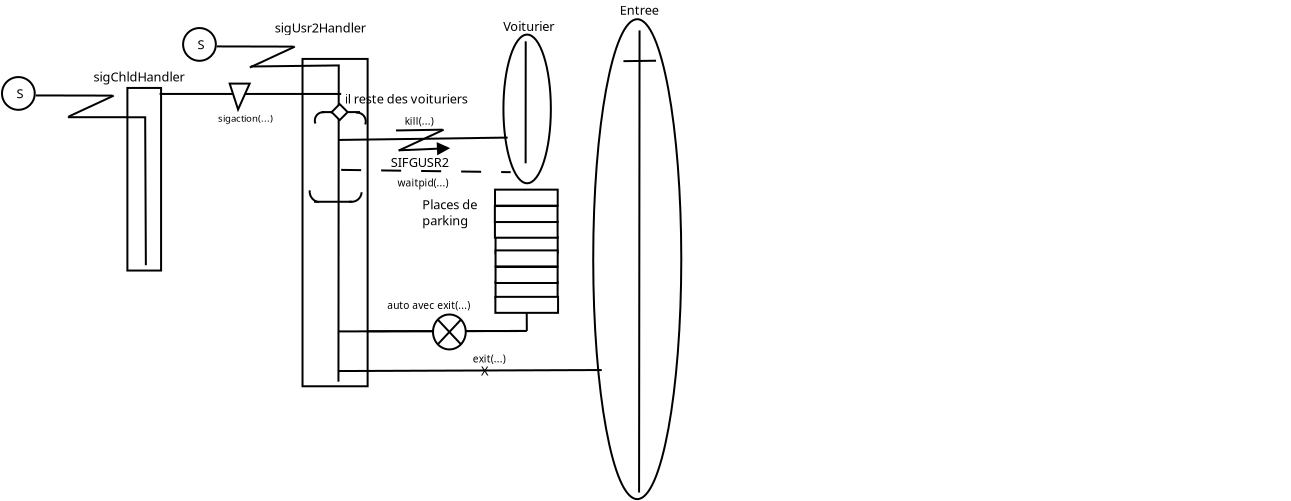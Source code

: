 <?xml version="1.0" encoding="UTF-8"?>
<dia:diagram xmlns:dia="http://www.lysator.liu.se/~alla/dia/">
  <dia:layer name="Arrière-plan" visible="true" active="true">
    <dia:object type="Standard - Text" version="1" id="O0">
      <dia:attribute name="obj_pos">
        <dia:point val="15.168,8.527"/>
      </dia:attribute>
      <dia:attribute name="obj_bb">
        <dia:rectangle val="15.168,7.932;15.168,8.68"/>
      </dia:attribute>
      <dia:attribute name="text">
        <dia:composite type="text">
          <dia:attribute name="string">
            <dia:string>##</dia:string>
          </dia:attribute>
          <dia:attribute name="font">
            <dia:font family="sans" style="0" name="Helvetica"/>
          </dia:attribute>
          <dia:attribute name="height">
            <dia:real val="0.8"/>
          </dia:attribute>
          <dia:attribute name="pos">
            <dia:point val="15.168,8.527"/>
          </dia:attribute>
          <dia:attribute name="color">
            <dia:color val="#000000"/>
          </dia:attribute>
          <dia:attribute name="alignment">
            <dia:enum val="0"/>
          </dia:attribute>
        </dia:composite>
      </dia:attribute>
      <dia:attribute name="valign">
        <dia:enum val="3"/>
      </dia:attribute>
    </dia:object>
    <dia:object type="Standard - Text" version="1" id="O1">
      <dia:attribute name="obj_pos">
        <dia:point val="8.653,6.644"/>
      </dia:attribute>
      <dia:attribute name="obj_bb">
        <dia:rectangle val="8.653,6.049;8.653,6.797"/>
      </dia:attribute>
      <dia:attribute name="text">
        <dia:composite type="text">
          <dia:attribute name="string">
            <dia:string>##</dia:string>
          </dia:attribute>
          <dia:attribute name="font">
            <dia:font family="sans" style="0" name="Helvetica"/>
          </dia:attribute>
          <dia:attribute name="height">
            <dia:real val="0.8"/>
          </dia:attribute>
          <dia:attribute name="pos">
            <dia:point val="8.653,6.644"/>
          </dia:attribute>
          <dia:attribute name="color">
            <dia:color val="#000000"/>
          </dia:attribute>
          <dia:attribute name="alignment">
            <dia:enum val="0"/>
          </dia:attribute>
        </dia:composite>
      </dia:attribute>
      <dia:attribute name="valign">
        <dia:enum val="3"/>
      </dia:attribute>
    </dia:object>
    <dia:group>
      <dia:object type="Standard - Ellipse" version="0" id="O2">
        <dia:attribute name="obj_pos">
          <dia:point val="-24.18,0.549"/>
        </dia:attribute>
        <dia:attribute name="obj_bb">
          <dia:rectangle val="-24.23,0.499;-21.758,8.031"/>
        </dia:attribute>
        <dia:attribute name="elem_corner">
          <dia:point val="-24.18,0.549"/>
        </dia:attribute>
        <dia:attribute name="elem_width">
          <dia:real val="2.372"/>
        </dia:attribute>
        <dia:attribute name="elem_height">
          <dia:real val="7.433"/>
        </dia:attribute>
      </dia:object>
      <dia:object type="Standard - Line" version="0" id="O3">
        <dia:attribute name="obj_pos">
          <dia:point val="-23.065,0.887"/>
        </dia:attribute>
        <dia:attribute name="obj_bb">
          <dia:rectangle val="-23.119,0.837;-23.015,7.036"/>
        </dia:attribute>
        <dia:attribute name="conn_endpoints">
          <dia:point val="-23.065,0.887"/>
          <dia:point val="-23.07,6.986"/>
        </dia:attribute>
        <dia:attribute name="numcp">
          <dia:int val="1"/>
        </dia:attribute>
      </dia:object>
      <dia:object type="Standard - Text" version="1" id="O4">
        <dia:attribute name="obj_pos">
          <dia:point val="-24.192,0.365"/>
        </dia:attribute>
        <dia:attribute name="obj_bb">
          <dia:rectangle val="-24.192,-0.23;-21.482,0.517"/>
        </dia:attribute>
        <dia:attribute name="text">
          <dia:composite type="text">
            <dia:attribute name="string">
              <dia:string>#Voiturier#</dia:string>
            </dia:attribute>
            <dia:attribute name="font">
              <dia:font family="sans" style="0" name="Helvetica"/>
            </dia:attribute>
            <dia:attribute name="height">
              <dia:real val="0.8"/>
            </dia:attribute>
            <dia:attribute name="pos">
              <dia:point val="-24.192,0.365"/>
            </dia:attribute>
            <dia:attribute name="color">
              <dia:color val="#000000"/>
            </dia:attribute>
            <dia:attribute name="alignment">
              <dia:enum val="0"/>
            </dia:attribute>
          </dia:composite>
        </dia:attribute>
        <dia:attribute name="valign">
          <dia:enum val="3"/>
        </dia:attribute>
      </dia:object>
    </dia:group>
    <dia:object type="Standard - Text" version="1" id="O5">
      <dia:attribute name="obj_pos">
        <dia:point val="-44.673,2.891"/>
      </dia:attribute>
      <dia:attribute name="obj_bb">
        <dia:rectangle val="-44.673,2.296;-39.795,3.044"/>
      </dia:attribute>
      <dia:attribute name="text">
        <dia:composite type="text">
          <dia:attribute name="string">
            <dia:string>#sigChldHandler#</dia:string>
          </dia:attribute>
          <dia:attribute name="font">
            <dia:font family="sans" style="0" name="Helvetica"/>
          </dia:attribute>
          <dia:attribute name="height">
            <dia:real val="0.8"/>
          </dia:attribute>
          <dia:attribute name="pos">
            <dia:point val="-44.673,2.891"/>
          </dia:attribute>
          <dia:attribute name="color">
            <dia:color val="#000000"/>
          </dia:attribute>
          <dia:attribute name="alignment">
            <dia:enum val="0"/>
          </dia:attribute>
        </dia:composite>
      </dia:attribute>
      <dia:attribute name="valign">
        <dia:enum val="3"/>
      </dia:attribute>
    </dia:object>
    <dia:object type="Standard - Ellipse" version="0" id="O6">
      <dia:attribute name="obj_pos">
        <dia:point val="-49.251,2.673"/>
      </dia:attribute>
      <dia:attribute name="obj_bb">
        <dia:rectangle val="-49.3,2.623;-47.563,4.36"/>
      </dia:attribute>
      <dia:attribute name="elem_corner">
        <dia:point val="-49.251,2.673"/>
      </dia:attribute>
      <dia:attribute name="elem_width">
        <dia:real val="1.637"/>
      </dia:attribute>
      <dia:attribute name="elem_height">
        <dia:real val="1.637"/>
      </dia:attribute>
    </dia:object>
    <dia:object type="Standard - Box" version="0" id="O7">
      <dia:attribute name="obj_pos">
        <dia:point val="-42.981,3.216"/>
      </dia:attribute>
      <dia:attribute name="obj_bb">
        <dia:rectangle val="-43.031,3.166;-41.247,12.396"/>
      </dia:attribute>
      <dia:attribute name="elem_corner">
        <dia:point val="-42.981,3.216"/>
      </dia:attribute>
      <dia:attribute name="elem_width">
        <dia:real val="1.684"/>
      </dia:attribute>
      <dia:attribute name="elem_height">
        <dia:real val="9.13"/>
      </dia:attribute>
      <dia:attribute name="show_background">
        <dia:boolean val="true"/>
      </dia:attribute>
    </dia:object>
    <dia:object type="Standard - PolyLine" version="0" id="O8">
      <dia:attribute name="obj_pos">
        <dia:point val="-45.958,4.68"/>
      </dia:attribute>
      <dia:attribute name="obj_bb">
        <dia:rectangle val="-46.008,4.63;-42.008,12.128"/>
      </dia:attribute>
      <dia:attribute name="poly_points">
        <dia:point val="-45.958,4.68"/>
        <dia:point val="-42.092,4.681"/>
        <dia:point val="-42.058,12.078"/>
      </dia:attribute>
    </dia:object>
    <dia:object type="Standard - Line" version="0" id="O9">
      <dia:attribute name="obj_pos">
        <dia:point val="-45.916,4.645"/>
      </dia:attribute>
      <dia:attribute name="obj_bb">
        <dia:rectangle val="-45.983,3.533;-43.597,4.711"/>
      </dia:attribute>
      <dia:attribute name="conn_endpoints">
        <dia:point val="-45.916,4.645"/>
        <dia:point val="-43.663,3.599"/>
      </dia:attribute>
      <dia:attribute name="numcp">
        <dia:int val="1"/>
      </dia:attribute>
    </dia:object>
    <dia:object type="Standard - Line" version="0" id="O10">
      <dia:attribute name="obj_pos">
        <dia:point val="-43.728,3.599"/>
      </dia:attribute>
      <dia:attribute name="obj_bb">
        <dia:rectangle val="-47.613,3.541;-43.678,3.65"/>
      </dia:attribute>
      <dia:attribute name="conn_endpoints">
        <dia:point val="-43.728,3.599"/>
        <dia:point val="-47.563,3.591"/>
      </dia:attribute>
      <dia:attribute name="numcp">
        <dia:int val="1"/>
      </dia:attribute>
    </dia:object>
    <dia:object type="Standard - Text" version="1" id="O11">
      <dia:attribute name="obj_pos">
        <dia:point val="-48.528,3.737"/>
      </dia:attribute>
      <dia:attribute name="obj_bb">
        <dia:rectangle val="-48.528,3.142;-48.12,3.89"/>
      </dia:attribute>
      <dia:attribute name="text">
        <dia:composite type="text">
          <dia:attribute name="string">
            <dia:string>#S#</dia:string>
          </dia:attribute>
          <dia:attribute name="font">
            <dia:font family="sans" style="0" name="Helvetica"/>
          </dia:attribute>
          <dia:attribute name="height">
            <dia:real val="0.8"/>
          </dia:attribute>
          <dia:attribute name="pos">
            <dia:point val="-48.528,3.737"/>
          </dia:attribute>
          <dia:attribute name="color">
            <dia:color val="#000000"/>
          </dia:attribute>
          <dia:attribute name="alignment">
            <dia:enum val="0"/>
          </dia:attribute>
        </dia:composite>
      </dia:attribute>
      <dia:attribute name="valign">
        <dia:enum val="3"/>
      </dia:attribute>
    </dia:object>
    <dia:group>
      <dia:group>
        <dia:object type="Standard - Box" version="0" id="O12">
          <dia:attribute name="obj_pos">
            <dia:point val="-24.573,12.909"/>
          </dia:attribute>
          <dia:attribute name="obj_bb">
            <dia:rectangle val="-24.623,12.859;-21.421,13.759"/>
          </dia:attribute>
          <dia:attribute name="elem_corner">
            <dia:point val="-24.573,12.909"/>
          </dia:attribute>
          <dia:attribute name="elem_width">
            <dia:real val="3.103"/>
          </dia:attribute>
          <dia:attribute name="elem_height">
            <dia:real val="0.8"/>
          </dia:attribute>
          <dia:attribute name="show_background">
            <dia:boolean val="true"/>
          </dia:attribute>
        </dia:object>
        <dia:object type="Standard - Box" version="0" id="O13">
          <dia:attribute name="obj_pos">
            <dia:point val="-24.573,12.169"/>
          </dia:attribute>
          <dia:attribute name="obj_bb">
            <dia:rectangle val="-24.623,12.119;-21.421,13.019"/>
          </dia:attribute>
          <dia:attribute name="elem_corner">
            <dia:point val="-24.573,12.169"/>
          </dia:attribute>
          <dia:attribute name="elem_width">
            <dia:real val="3.103"/>
          </dia:attribute>
          <dia:attribute name="elem_height">
            <dia:real val="0.8"/>
          </dia:attribute>
          <dia:attribute name="show_background">
            <dia:boolean val="true"/>
          </dia:attribute>
        </dia:object>
        <dia:object type="Standard - Box" version="0" id="O14">
          <dia:attribute name="obj_pos">
            <dia:point val="-24.573,10.679"/>
          </dia:attribute>
          <dia:attribute name="obj_bb">
            <dia:rectangle val="-24.623,10.629;-21.418,11.529"/>
          </dia:attribute>
          <dia:attribute name="elem_corner">
            <dia:point val="-24.573,10.679"/>
          </dia:attribute>
          <dia:attribute name="elem_width">
            <dia:real val="3.106"/>
          </dia:attribute>
          <dia:attribute name="elem_height">
            <dia:real val="0.8"/>
          </dia:attribute>
          <dia:attribute name="show_background">
            <dia:boolean val="true"/>
          </dia:attribute>
        </dia:object>
        <dia:object type="Standard - Box" version="0" id="O15">
          <dia:attribute name="obj_pos">
            <dia:point val="-24.573,11.339"/>
          </dia:attribute>
          <dia:attribute name="obj_bb">
            <dia:rectangle val="-24.623,11.289;-21.418,12.189"/>
          </dia:attribute>
          <dia:attribute name="elem_corner">
            <dia:point val="-24.573,11.339"/>
          </dia:attribute>
          <dia:attribute name="elem_width">
            <dia:real val="3.106"/>
          </dia:attribute>
          <dia:attribute name="elem_height">
            <dia:real val="0.8"/>
          </dia:attribute>
          <dia:attribute name="show_background">
            <dia:boolean val="true"/>
          </dia:attribute>
        </dia:object>
        <dia:object type="Standard - Box" version="0" id="O16">
          <dia:attribute name="obj_pos">
            <dia:point val="-24.605,9.904"/>
          </dia:attribute>
          <dia:attribute name="obj_bb">
            <dia:rectangle val="-24.655,9.854;-21.422,10.754"/>
          </dia:attribute>
          <dia:attribute name="elem_corner">
            <dia:point val="-24.605,9.904"/>
          </dia:attribute>
          <dia:attribute name="elem_width">
            <dia:real val="3.134"/>
          </dia:attribute>
          <dia:attribute name="elem_height">
            <dia:real val="0.8"/>
          </dia:attribute>
          <dia:attribute name="show_background">
            <dia:boolean val="true"/>
          </dia:attribute>
        </dia:object>
        <dia:object type="Standard - Box" version="0" id="O17">
          <dia:attribute name="obj_pos">
            <dia:point val="-24.608,9.121"/>
          </dia:attribute>
          <dia:attribute name="obj_bb">
            <dia:rectangle val="-24.658,9.071;-21.424,9.971"/>
          </dia:attribute>
          <dia:attribute name="elem_corner">
            <dia:point val="-24.608,9.121"/>
          </dia:attribute>
          <dia:attribute name="elem_width">
            <dia:real val="3.134"/>
          </dia:attribute>
          <dia:attribute name="elem_height">
            <dia:real val="0.8"/>
          </dia:attribute>
          <dia:attribute name="show_background">
            <dia:boolean val="true"/>
          </dia:attribute>
        </dia:object>
        <dia:object type="Standard - Box" version="0" id="O18">
          <dia:attribute name="obj_pos">
            <dia:point val="-24.6,8.301"/>
          </dia:attribute>
          <dia:attribute name="obj_bb">
            <dia:rectangle val="-24.65,8.251;-21.416,9.151"/>
          </dia:attribute>
          <dia:attribute name="elem_corner">
            <dia:point val="-24.6,8.301"/>
          </dia:attribute>
          <dia:attribute name="elem_width">
            <dia:real val="3.134"/>
          </dia:attribute>
          <dia:attribute name="elem_height">
            <dia:real val="0.8"/>
          </dia:attribute>
          <dia:attribute name="show_background">
            <dia:boolean val="true"/>
          </dia:attribute>
        </dia:object>
        <dia:object type="Standard - Box" version="0" id="O19">
          <dia:attribute name="obj_pos">
            <dia:point val="-24.582,13.661"/>
          </dia:attribute>
          <dia:attribute name="obj_bb">
            <dia:rectangle val="-24.632,13.611;-21.398,14.511"/>
          </dia:attribute>
          <dia:attribute name="elem_corner">
            <dia:point val="-24.582,13.661"/>
          </dia:attribute>
          <dia:attribute name="elem_width">
            <dia:real val="3.134"/>
          </dia:attribute>
          <dia:attribute name="elem_height">
            <dia:real val="0.8"/>
          </dia:attribute>
          <dia:attribute name="show_background">
            <dia:boolean val="true"/>
          </dia:attribute>
        </dia:object>
      </dia:group>
      <dia:object type="Standard - Text" version="1" id="O20">
        <dia:attribute name="obj_pos">
          <dia:point val="-28.234,9.279"/>
        </dia:attribute>
        <dia:attribute name="obj_bb">
          <dia:rectangle val="-28.234,8.684;-24.991,10.232"/>
        </dia:attribute>
        <dia:attribute name="text">
          <dia:composite type="text">
            <dia:attribute name="string">
              <dia:string>#Places de 
parking#</dia:string>
            </dia:attribute>
            <dia:attribute name="font">
              <dia:font family="sans" style="0" name="Helvetica"/>
            </dia:attribute>
            <dia:attribute name="height">
              <dia:real val="0.8"/>
            </dia:attribute>
            <dia:attribute name="pos">
              <dia:point val="-28.234,9.279"/>
            </dia:attribute>
            <dia:attribute name="color">
              <dia:color val="#000000"/>
            </dia:attribute>
            <dia:attribute name="alignment">
              <dia:enum val="0"/>
            </dia:attribute>
          </dia:composite>
        </dia:attribute>
        <dia:attribute name="valign">
          <dia:enum val="3"/>
        </dia:attribute>
      </dia:object>
    </dia:group>
    <dia:object type="Standard - Line" version="0" id="O21">
      <dia:attribute name="obj_pos">
        <dia:point val="-31.966,15.384"/>
      </dia:attribute>
      <dia:attribute name="obj_bb">
        <dia:rectangle val="-32.016,15.32;-22.988,15.435"/>
      </dia:attribute>
      <dia:attribute name="conn_endpoints">
        <dia:point val="-31.966,15.384"/>
        <dia:point val="-23.038,15.37"/>
      </dia:attribute>
      <dia:attribute name="numcp">
        <dia:int val="1"/>
      </dia:attribute>
    </dia:object>
    <dia:group>
      <dia:group>
        <dia:object type="Standard - Ellipse" version="0" id="O22">
          <dia:attribute name="obj_pos">
            <dia:point val="-19.69,-0.22"/>
          </dia:attribute>
          <dia:attribute name="obj_bb">
            <dia:rectangle val="-19.74,-0.27;-15.237,23.825"/>
          </dia:attribute>
          <dia:attribute name="elem_corner">
            <dia:point val="-19.69,-0.22"/>
          </dia:attribute>
          <dia:attribute name="elem_width">
            <dia:real val="4.403"/>
          </dia:attribute>
          <dia:attribute name="elem_height">
            <dia:real val="23.995"/>
          </dia:attribute>
        </dia:object>
        <dia:object type="Standard - Text" version="1" id="O23">
          <dia:attribute name="obj_pos">
            <dia:point val="-18.358,-0.446"/>
          </dia:attribute>
          <dia:attribute name="obj_bb">
            <dia:rectangle val="-18.358,-1.041;-16.26,-0.294"/>
          </dia:attribute>
          <dia:attribute name="text">
            <dia:composite type="text">
              <dia:attribute name="string">
                <dia:string>#Entree#</dia:string>
              </dia:attribute>
              <dia:attribute name="font">
                <dia:font family="sans" style="0" name="Helvetica"/>
              </dia:attribute>
              <dia:attribute name="height">
                <dia:real val="0.8"/>
              </dia:attribute>
              <dia:attribute name="pos">
                <dia:point val="-18.358,-0.446"/>
              </dia:attribute>
              <dia:attribute name="color">
                <dia:color val="#000000"/>
              </dia:attribute>
              <dia:attribute name="alignment">
                <dia:enum val="0"/>
              </dia:attribute>
            </dia:composite>
          </dia:attribute>
          <dia:attribute name="valign">
            <dia:enum val="3"/>
          </dia:attribute>
        </dia:object>
        <dia:object type="Standard - Line" version="0" id="O24">
          <dia:attribute name="obj_pos">
            <dia:point val="-17.373,0.338"/>
          </dia:attribute>
          <dia:attribute name="obj_bb">
            <dia:rectangle val="-17.447,0.288;-17.323,23.497"/>
          </dia:attribute>
          <dia:attribute name="conn_endpoints">
            <dia:point val="-17.373,0.338"/>
            <dia:point val="-17.397,23.446"/>
          </dia:attribute>
          <dia:attribute name="numcp">
            <dia:int val="1"/>
          </dia:attribute>
        </dia:object>
      </dia:group>
      <dia:object type="Standard - Line" version="0" id="O25">
        <dia:attribute name="obj_pos">
          <dia:point val="-18.179,1.877"/>
        </dia:attribute>
        <dia:attribute name="obj_bb">
          <dia:rectangle val="-18.23,1.805;-16.498,1.927"/>
        </dia:attribute>
        <dia:attribute name="conn_endpoints">
          <dia:point val="-18.179,1.877"/>
          <dia:point val="-16.549,1.855"/>
        </dia:attribute>
        <dia:attribute name="numcp">
          <dia:int val="1"/>
        </dia:attribute>
      </dia:object>
    </dia:group>
    <dia:object type="Standard - Text" version="1" id="O26">
      <dia:attribute name="obj_pos">
        <dia:point val="-35.618,0.44"/>
      </dia:attribute>
      <dia:attribute name="obj_bb">
        <dia:rectangle val="-35.618,-0.155;-30.708,0.593"/>
      </dia:attribute>
      <dia:attribute name="text">
        <dia:composite type="text">
          <dia:attribute name="string">
            <dia:string>#sigUsr2Handler#</dia:string>
          </dia:attribute>
          <dia:attribute name="font">
            <dia:font family="sans" style="0" name="Helvetica"/>
          </dia:attribute>
          <dia:attribute name="height">
            <dia:real val="0.8"/>
          </dia:attribute>
          <dia:attribute name="pos">
            <dia:point val="-35.618,0.44"/>
          </dia:attribute>
          <dia:attribute name="color">
            <dia:color val="#000000"/>
          </dia:attribute>
          <dia:attribute name="alignment">
            <dia:enum val="0"/>
          </dia:attribute>
        </dia:composite>
      </dia:attribute>
      <dia:attribute name="valign">
        <dia:enum val="3"/>
      </dia:attribute>
    </dia:object>
    <dia:object type="Standard - Ellipse" version="0" id="O27">
      <dia:attribute name="obj_pos">
        <dia:point val="-40.196,0.222"/>
      </dia:attribute>
      <dia:attribute name="obj_bb">
        <dia:rectangle val="-40.245,0.172;-38.508,1.909"/>
      </dia:attribute>
      <dia:attribute name="elem_corner">
        <dia:point val="-40.196,0.222"/>
      </dia:attribute>
      <dia:attribute name="elem_width">
        <dia:real val="1.637"/>
      </dia:attribute>
      <dia:attribute name="elem_height">
        <dia:real val="1.637"/>
      </dia:attribute>
    </dia:object>
    <dia:object type="Standard - Box" version="0" id="O28">
      <dia:attribute name="obj_pos">
        <dia:point val="-34.225,1.765"/>
      </dia:attribute>
      <dia:attribute name="obj_bb">
        <dia:rectangle val="-34.275,1.715;-30.92,18.184"/>
      </dia:attribute>
      <dia:attribute name="elem_corner">
        <dia:point val="-34.225,1.765"/>
      </dia:attribute>
      <dia:attribute name="elem_width">
        <dia:real val="3.255"/>
      </dia:attribute>
      <dia:attribute name="elem_height">
        <dia:real val="16.368"/>
      </dia:attribute>
      <dia:attribute name="show_background">
        <dia:boolean val="true"/>
      </dia:attribute>
    </dia:object>
    <dia:object type="Standard - PolyLine" version="0" id="O29">
      <dia:attribute name="obj_pos">
        <dia:point val="-36.804,2.144"/>
      </dia:attribute>
      <dia:attribute name="obj_bb">
        <dia:rectangle val="-36.855,2.04;-32.364,17.953"/>
      </dia:attribute>
      <dia:attribute name="poly_points">
        <dia:point val="-36.804,2.144"/>
        <dia:point val="-32.414,2.09"/>
        <dia:point val="-32.429,17.903"/>
      </dia:attribute>
    </dia:object>
    <dia:object type="Standard - Line" version="0" id="O30">
      <dia:attribute name="obj_pos">
        <dia:point val="-36.861,2.194"/>
      </dia:attribute>
      <dia:attribute name="obj_bb">
        <dia:rectangle val="-36.928,1.082;-34.542,2.261"/>
      </dia:attribute>
      <dia:attribute name="conn_endpoints">
        <dia:point val="-36.861,2.194"/>
        <dia:point val="-34.608,1.149"/>
      </dia:attribute>
      <dia:attribute name="numcp">
        <dia:int val="1"/>
      </dia:attribute>
    </dia:object>
    <dia:object type="Standard - Line" version="0" id="O31">
      <dia:attribute name="obj_pos">
        <dia:point val="-34.673,1.149"/>
      </dia:attribute>
      <dia:attribute name="obj_bb">
        <dia:rectangle val="-38.558,1.09;-34.623,1.199"/>
      </dia:attribute>
      <dia:attribute name="conn_endpoints">
        <dia:point val="-34.673,1.149"/>
        <dia:point val="-38.508,1.14"/>
      </dia:attribute>
      <dia:attribute name="numcp">
        <dia:int val="1"/>
      </dia:attribute>
    </dia:object>
    <dia:object type="Standard - Text" version="1" id="O32">
      <dia:attribute name="obj_pos">
        <dia:point val="-39.473,1.286"/>
      </dia:attribute>
      <dia:attribute name="obj_bb">
        <dia:rectangle val="-39.473,0.691;-39.065,1.439"/>
      </dia:attribute>
      <dia:attribute name="text">
        <dia:composite type="text">
          <dia:attribute name="string">
            <dia:string>#S#</dia:string>
          </dia:attribute>
          <dia:attribute name="font">
            <dia:font family="sans" style="0" name="Helvetica"/>
          </dia:attribute>
          <dia:attribute name="height">
            <dia:real val="0.8"/>
          </dia:attribute>
          <dia:attribute name="pos">
            <dia:point val="-39.473,1.286"/>
          </dia:attribute>
          <dia:attribute name="color">
            <dia:color val="#000000"/>
          </dia:attribute>
          <dia:attribute name="alignment">
            <dia:enum val="0"/>
          </dia:attribute>
        </dia:composite>
      </dia:attribute>
      <dia:attribute name="valign">
        <dia:enum val="3"/>
      </dia:attribute>
    </dia:object>
    <dia:object type="Standard - Line" version="0" id="O33">
      <dia:attribute name="obj_pos">
        <dia:point val="-32.292,3.516"/>
      </dia:attribute>
      <dia:attribute name="obj_bb">
        <dia:rectangle val="-41.42,3.466;-32.242,3.566"/>
      </dia:attribute>
      <dia:attribute name="conn_endpoints">
        <dia:point val="-32.292,3.516"/>
        <dia:point val="-41.37,3.516"/>
      </dia:attribute>
      <dia:attribute name="numcp">
        <dia:int val="1"/>
      </dia:attribute>
    </dia:object>
    <dia:object type="Standard - Polygon" version="0" id="O34">
      <dia:attribute name="obj_pos">
        <dia:point val="-37.868,2.998"/>
      </dia:attribute>
      <dia:attribute name="obj_bb">
        <dia:rectangle val="-37.937,2.948;-36.791,4.434"/>
      </dia:attribute>
      <dia:attribute name="poly_points">
        <dia:point val="-37.868,2.998"/>
        <dia:point val="-36.868,2.998"/>
        <dia:point val="-37.447,4.294"/>
      </dia:attribute>
      <dia:attribute name="show_background">
        <dia:boolean val="true"/>
      </dia:attribute>
    </dia:object>
    <dia:object type="Standard - Line" version="0" id="O35">
      <dia:attribute name="obj_pos">
        <dia:point val="-33.264,4.424"/>
      </dia:attribute>
      <dia:attribute name="obj_bb">
        <dia:rectangle val="-33.315,4.374;-31.302,4.474"/>
      </dia:attribute>
      <dia:attribute name="conn_endpoints">
        <dia:point val="-33.264,4.424"/>
        <dia:point val="-31.352,4.424"/>
      </dia:attribute>
      <dia:attribute name="numcp">
        <dia:int val="1"/>
      </dia:attribute>
    </dia:object>
    <dia:object type="UML - Component Feature" version="1" id="O36">
      <dia:attribute name="obj_pos">
        <dia:point val="-32.778,4.489"/>
      </dia:attribute>
      <dia:attribute name="obj_bb">
        <dia:rectangle val="-33.686,1.694;-31.068,5.389"/>
      </dia:attribute>
      <dia:attribute name="meta">
        <dia:composite type="dict"/>
      </dia:attribute>
      <dia:attribute name="orth_points">
        <dia:point val="-32.778,4.489"/>
        <dia:point val="-32.778,4.424"/>
        <dia:point val="-31.968,4.424"/>
      </dia:attribute>
      <dia:attribute name="orth_orient">
        <dia:enum val="1"/>
        <dia:enum val="0"/>
      </dia:attribute>
      <dia:attribute name="orth_autoroute">
        <dia:boolean val="false"/>
      </dia:attribute>
      <dia:attribute name="line_colour">
        <dia:color val="#000000"/>
      </dia:attribute>
      <dia:attribute name="role">
        <dia:enum val="2"/>
      </dia:attribute>
      <dia:attribute name="text">
        <dia:composite type="text">
          <dia:attribute name="string">
            <dia:string>##</dia:string>
          </dia:attribute>
          <dia:attribute name="font">
            <dia:font family="monospace" style="0" name="Courier"/>
          </dia:attribute>
          <dia:attribute name="height">
            <dia:real val="0.8"/>
          </dia:attribute>
          <dia:attribute name="pos">
            <dia:point val="-33.686,2.289"/>
          </dia:attribute>
          <dia:attribute name="color">
            <dia:color val="#000000"/>
          </dia:attribute>
          <dia:attribute name="alignment">
            <dia:enum val="1"/>
          </dia:attribute>
        </dia:composite>
      </dia:attribute>
      <dia:attribute name="text_pos">
        <dia:point val="-33.686,2.289"/>
      </dia:attribute>
    </dia:object>
    <dia:object type="Standard - Arc" version="0" id="O37">
      <dia:attribute name="obj_pos">
        <dia:point val="-31.092,5.04"/>
      </dia:attribute>
      <dia:attribute name="obj_bb">
        <dia:rectangle val="-31.621,4.381;-31.014,5.11"/>
      </dia:attribute>
      <dia:attribute name="conn_endpoints">
        <dia:point val="-31.092,5.04"/>
        <dia:point val="-31.551,4.451"/>
      </dia:attribute>
      <dia:attribute name="curve_distance">
        <dia:real val="0.211"/>
      </dia:attribute>
    </dia:object>
    <dia:object type="Standard - Arc" version="0" id="O38">
      <dia:attribute name="obj_pos">
        <dia:point val="-33.12,4.431"/>
      </dia:attribute>
      <dia:attribute name="obj_bb">
        <dia:rectangle val="-33.661,4.36;-33.05,5.068"/>
      </dia:attribute>
      <dia:attribute name="conn_endpoints">
        <dia:point val="-33.12,4.431"/>
        <dia:point val="-33.584,4.997"/>
      </dia:attribute>
      <dia:attribute name="curve_distance">
        <dia:real val="0.211"/>
      </dia:attribute>
    </dia:object>
    <dia:group>
      <dia:object type="Standard - Line" version="0" id="O39">
        <dia:attribute name="obj_pos">
          <dia:point val="-33.651,8.907"/>
        </dia:attribute>
        <dia:attribute name="obj_bb">
          <dia:rectangle val="-33.701,8.857;-31.688,8.957"/>
        </dia:attribute>
        <dia:attribute name="conn_endpoints">
          <dia:point val="-33.651,8.907"/>
          <dia:point val="-31.738,8.907"/>
        </dia:attribute>
        <dia:attribute name="numcp">
          <dia:int val="1"/>
        </dia:attribute>
      </dia:object>
      <dia:object type="Standard - Arc" version="0" id="O40">
        <dia:attribute name="obj_pos">
          <dia:point val="-33.406,8.925"/>
        </dia:attribute>
        <dia:attribute name="obj_bb">
          <dia:rectangle val="-33.936,8.267;-33.336,8.996"/>
        </dia:attribute>
        <dia:attribute name="conn_endpoints">
          <dia:point val="-33.406,8.925"/>
          <dia:point val="-33.865,8.337"/>
        </dia:attribute>
        <dia:attribute name="curve_distance">
          <dia:real val="-0.153"/>
        </dia:attribute>
      </dia:object>
      <dia:object type="Standard - Arc" version="0" id="O41">
        <dia:attribute name="obj_pos">
          <dia:point val="-31.27,8.432"/>
        </dia:attribute>
        <dia:attribute name="obj_bb">
          <dia:rectangle val="-31.958,8.362;-31.2,8.967"/>
        </dia:attribute>
        <dia:attribute name="conn_endpoints">
          <dia:point val="-31.27,8.432"/>
          <dia:point val="-31.888,8.897"/>
        </dia:attribute>
        <dia:attribute name="curve_distance">
          <dia:real val="-0.182"/>
        </dia:attribute>
      </dia:object>
    </dia:group>
    <dia:object type="Standard - Text" version="1" id="O42">
      <dia:attribute name="obj_pos">
        <dia:point val="-32.598,9.949"/>
      </dia:attribute>
      <dia:attribute name="obj_bb">
        <dia:rectangle val="-32.598,9.354;-32.598,10.102"/>
      </dia:attribute>
      <dia:attribute name="text">
        <dia:composite type="text">
          <dia:attribute name="string">
            <dia:string>##</dia:string>
          </dia:attribute>
          <dia:attribute name="font">
            <dia:font family="sans" style="0" name="Helvetica"/>
          </dia:attribute>
          <dia:attribute name="height">
            <dia:real val="0.8"/>
          </dia:attribute>
          <dia:attribute name="pos">
            <dia:point val="-32.598,9.949"/>
          </dia:attribute>
          <dia:attribute name="color">
            <dia:color val="#000000"/>
          </dia:attribute>
          <dia:attribute name="alignment">
            <dia:enum val="0"/>
          </dia:attribute>
        </dia:composite>
      </dia:attribute>
      <dia:attribute name="valign">
        <dia:enum val="3"/>
      </dia:attribute>
      <dia:connections>
        <dia:connection handle="0" to="O28" connection="8"/>
      </dia:connections>
    </dia:object>
    <dia:object type="Standard - Text" version="1" id="O43">
      <dia:attribute name="obj_pos">
        <dia:point val="-32.598,9.949"/>
      </dia:attribute>
      <dia:attribute name="obj_bb">
        <dia:rectangle val="-32.598,9.354;-32.598,10.102"/>
      </dia:attribute>
      <dia:attribute name="text">
        <dia:composite type="text">
          <dia:attribute name="string">
            <dia:string>##</dia:string>
          </dia:attribute>
          <dia:attribute name="font">
            <dia:font family="sans" style="0" name="Helvetica"/>
          </dia:attribute>
          <dia:attribute name="height">
            <dia:real val="0.8"/>
          </dia:attribute>
          <dia:attribute name="pos">
            <dia:point val="-32.598,9.949"/>
          </dia:attribute>
          <dia:attribute name="color">
            <dia:color val="#000000"/>
          </dia:attribute>
          <dia:attribute name="alignment">
            <dia:enum val="0"/>
          </dia:attribute>
        </dia:composite>
      </dia:attribute>
      <dia:attribute name="valign">
        <dia:enum val="3"/>
      </dia:attribute>
      <dia:connections>
        <dia:connection handle="0" to="O28" connection="8"/>
      </dia:connections>
    </dia:object>
    <dia:object type="Standard - Text" version="1" id="O44">
      <dia:attribute name="obj_pos">
        <dia:point val="-32.11,3.999"/>
      </dia:attribute>
      <dia:attribute name="obj_bb">
        <dia:rectangle val="-32.11,3.404;-25.358,4.152"/>
      </dia:attribute>
      <dia:attribute name="text">
        <dia:composite type="text">
          <dia:attribute name="string">
            <dia:string>#il reste des voituriers#</dia:string>
          </dia:attribute>
          <dia:attribute name="font">
            <dia:font family="sans" style="0" name="Helvetica"/>
          </dia:attribute>
          <dia:attribute name="height">
            <dia:real val="0.8"/>
          </dia:attribute>
          <dia:attribute name="pos">
            <dia:point val="-32.11,3.999"/>
          </dia:attribute>
          <dia:attribute name="color">
            <dia:color val="#000000"/>
          </dia:attribute>
          <dia:attribute name="alignment">
            <dia:enum val="0"/>
          </dia:attribute>
        </dia:composite>
      </dia:attribute>
      <dia:attribute name="valign">
        <dia:enum val="3"/>
      </dia:attribute>
    </dia:object>
    <dia:group>
      <dia:object type="Standard - Line" version="0" id="O45">
        <dia:attribute name="obj_pos">
          <dia:point val="-29.42,6.349"/>
        </dia:attribute>
        <dia:attribute name="obj_bb">
          <dia:rectangle val="-29.486,5.237;-27.1,6.415"/>
        </dia:attribute>
        <dia:attribute name="conn_endpoints">
          <dia:point val="-29.42,6.349"/>
          <dia:point val="-27.167,5.303"/>
        </dia:attribute>
        <dia:attribute name="numcp">
          <dia:int val="1"/>
        </dia:attribute>
      </dia:object>
      <dia:object type="Standard - Line" version="0" id="O46">
        <dia:attribute name="obj_pos">
          <dia:point val="-27.231,5.303"/>
        </dia:attribute>
        <dia:attribute name="obj_bb">
          <dia:rectangle val="-29.601,5.252;-27.181,5.393"/>
        </dia:attribute>
        <dia:attribute name="conn_endpoints">
          <dia:point val="-27.231,5.303"/>
          <dia:point val="-29.55,5.342"/>
        </dia:attribute>
        <dia:attribute name="numcp">
          <dia:int val="1"/>
        </dia:attribute>
      </dia:object>
      <dia:object type="Standard - Line" version="0" id="O47">
        <dia:attribute name="obj_pos">
          <dia:point val="-29.414,6.335"/>
        </dia:attribute>
        <dia:attribute name="obj_bb">
          <dia:rectangle val="-29.466,5.921;-26.793,6.583"/>
        </dia:attribute>
        <dia:attribute name="conn_endpoints">
          <dia:point val="-29.414,6.335"/>
          <dia:point val="-26.904,6.229"/>
        </dia:attribute>
        <dia:attribute name="numcp">
          <dia:int val="1"/>
        </dia:attribute>
        <dia:attribute name="end_arrow">
          <dia:enum val="3"/>
        </dia:attribute>
        <dia:attribute name="end_arrow_length">
          <dia:real val="0.5"/>
        </dia:attribute>
        <dia:attribute name="end_arrow_width">
          <dia:real val="0.5"/>
        </dia:attribute>
      </dia:object>
      <dia:object type="Standard - Text" version="1" id="O48">
        <dia:attribute name="obj_pos">
          <dia:point val="-29.809,7.166"/>
        </dia:attribute>
        <dia:attribute name="obj_bb">
          <dia:rectangle val="-29.809,6.571;-26.622,7.318"/>
        </dia:attribute>
        <dia:attribute name="text">
          <dia:composite type="text">
            <dia:attribute name="string">
              <dia:string>#SIFGUSR2#</dia:string>
            </dia:attribute>
            <dia:attribute name="font">
              <dia:font family="sans" style="0" name="Helvetica"/>
            </dia:attribute>
            <dia:attribute name="height">
              <dia:real val="0.8"/>
            </dia:attribute>
            <dia:attribute name="pos">
              <dia:point val="-29.809,7.166"/>
            </dia:attribute>
            <dia:attribute name="color">
              <dia:color val="#000000"/>
            </dia:attribute>
            <dia:attribute name="alignment">
              <dia:enum val="0"/>
            </dia:attribute>
          </dia:composite>
        </dia:attribute>
        <dia:attribute name="valign">
          <dia:enum val="3"/>
        </dia:attribute>
      </dia:object>
    </dia:group>
    <dia:object type="Standard - Line" version="0" id="O49">
      <dia:attribute name="obj_pos">
        <dia:point val="-32.443,5.817"/>
      </dia:attribute>
      <dia:attribute name="obj_bb">
        <dia:rectangle val="-32.494,5.648;-23.919,5.868"/>
      </dia:attribute>
      <dia:attribute name="conn_endpoints">
        <dia:point val="-32.443,5.817"/>
        <dia:point val="-23.97,5.698"/>
      </dia:attribute>
      <dia:attribute name="numcp">
        <dia:int val="1"/>
      </dia:attribute>
    </dia:object>
    <dia:object type="Standard - Line" version="0" id="O50">
      <dia:attribute name="obj_pos">
        <dia:point val="-32.294,7.313"/>
      </dia:attribute>
      <dia:attribute name="obj_bb">
        <dia:rectangle val="-32.344,7.263;-23.764,7.478"/>
      </dia:attribute>
      <dia:attribute name="conn_endpoints">
        <dia:point val="-32.294,7.313"/>
        <dia:point val="-23.815,7.428"/>
      </dia:attribute>
      <dia:attribute name="numcp">
        <dia:int val="1"/>
      </dia:attribute>
      <dia:attribute name="line_style">
        <dia:enum val="1"/>
      </dia:attribute>
    </dia:object>
    <dia:object type="Standard - Line" version="0" id="O51">
      <dia:attribute name="obj_pos">
        <dia:point val="-32.435,15.39"/>
      </dia:attribute>
      <dia:attribute name="obj_bb">
        <dia:rectangle val="-32.485,15.315;-22.96,15.44"/>
      </dia:attribute>
      <dia:attribute name="conn_endpoints">
        <dia:point val="-32.435,15.39"/>
        <dia:point val="-23.01,15.365"/>
      </dia:attribute>
      <dia:attribute name="numcp">
        <dia:int val="1"/>
      </dia:attribute>
    </dia:object>
    <dia:object type="Standard - Line" version="0" id="O52">
      <dia:attribute name="obj_pos">
        <dia:point val="-23.015,14.461"/>
      </dia:attribute>
      <dia:attribute name="obj_bb">
        <dia:rectangle val="-23.065,14.41;-22.96,15.415"/>
      </dia:attribute>
      <dia:attribute name="conn_endpoints">
        <dia:point val="-23.015,14.461"/>
        <dia:point val="-23.01,15.365"/>
      </dia:attribute>
      <dia:attribute name="numcp">
        <dia:int val="1"/>
      </dia:attribute>
      <dia:connections>
        <dia:connection handle="0" to="O19" connection="6"/>
      </dia:connections>
    </dia:object>
    <dia:object type="Standard - Ellipse" version="0" id="O53">
      <dia:attribute name="obj_pos">
        <dia:point val="-27.701,14.544"/>
      </dia:attribute>
      <dia:attribute name="obj_bb">
        <dia:rectangle val="-27.751,14.494;-26.014,16.34"/>
      </dia:attribute>
      <dia:attribute name="elem_corner">
        <dia:point val="-27.701,14.544"/>
      </dia:attribute>
      <dia:attribute name="elem_width">
        <dia:real val="1.637"/>
      </dia:attribute>
      <dia:attribute name="elem_height">
        <dia:real val="1.746"/>
      </dia:attribute>
    </dia:object>
    <dia:object type="Standard - Line" version="0" id="O54">
      <dia:attribute name="obj_pos">
        <dia:point val="-27.461,14.8"/>
      </dia:attribute>
      <dia:attribute name="obj_bb">
        <dia:rectangle val="-27.532,14.729;-26.811,15.488"/>
      </dia:attribute>
      <dia:attribute name="conn_endpoints">
        <dia:point val="-27.461,14.8"/>
        <dia:point val="-26.882,15.417"/>
      </dia:attribute>
      <dia:attribute name="numcp">
        <dia:int val="1"/>
      </dia:attribute>
      <dia:connections>
        <dia:connection handle="0" to="O53" connection="0"/>
        <dia:connection handle="1" to="O53" connection="8"/>
      </dia:connections>
    </dia:object>
    <dia:object type="Standard - Line" version="0" id="O55">
      <dia:attribute name="obj_pos">
        <dia:point val="-26.882,15.417"/>
      </dia:attribute>
      <dia:attribute name="obj_bb">
        <dia:rectangle val="-27.532,15.347;-26.811,16.105"/>
      </dia:attribute>
      <dia:attribute name="conn_endpoints">
        <dia:point val="-26.882,15.417"/>
        <dia:point val="-27.461,16.035"/>
      </dia:attribute>
      <dia:attribute name="numcp">
        <dia:int val="1"/>
      </dia:attribute>
      <dia:connections>
        <dia:connection handle="0" to="O53" connection="8"/>
        <dia:connection handle="1" to="O53" connection="5"/>
      </dia:connections>
    </dia:object>
    <dia:object type="Standard - Line" version="0" id="O56">
      <dia:attribute name="obj_pos">
        <dia:point val="-26.882,15.417"/>
      </dia:attribute>
      <dia:attribute name="obj_bb">
        <dia:rectangle val="-26.953,15.347;-26.233,16.105"/>
      </dia:attribute>
      <dia:attribute name="conn_endpoints">
        <dia:point val="-26.882,15.417"/>
        <dia:point val="-26.303,16.035"/>
      </dia:attribute>
      <dia:attribute name="numcp">
        <dia:int val="1"/>
      </dia:attribute>
      <dia:connections>
        <dia:connection handle="0" to="O53" connection="8"/>
        <dia:connection handle="1" to="O53" connection="7"/>
      </dia:connections>
    </dia:object>
    <dia:object type="Standard - Line" version="0" id="O57">
      <dia:attribute name="obj_pos">
        <dia:point val="-26.882,15.417"/>
      </dia:attribute>
      <dia:attribute name="obj_bb">
        <dia:rectangle val="-26.882,15.417;-26.882,15.417"/>
      </dia:attribute>
      <dia:attribute name="conn_endpoints">
        <dia:point val="-26.882,15.417"/>
        <dia:point val="-26.882,15.417"/>
      </dia:attribute>
      <dia:attribute name="numcp">
        <dia:int val="1"/>
      </dia:attribute>
      <dia:connections>
        <dia:connection handle="0" to="O53" connection="8"/>
        <dia:connection handle="1" to="O53" connection="8"/>
      </dia:connections>
    </dia:object>
    <dia:object type="Standard - Line" version="0" id="O58">
      <dia:attribute name="obj_pos">
        <dia:point val="-26.882,15.417"/>
      </dia:attribute>
      <dia:attribute name="obj_bb">
        <dia:rectangle val="-26.882,15.417;-26.882,15.417"/>
      </dia:attribute>
      <dia:attribute name="conn_endpoints">
        <dia:point val="-26.882,15.417"/>
        <dia:point val="-26.882,15.417"/>
      </dia:attribute>
      <dia:attribute name="numcp">
        <dia:int val="1"/>
      </dia:attribute>
      <dia:connections>
        <dia:connection handle="0" to="O53" connection="8"/>
        <dia:connection handle="1" to="O53" connection="8"/>
      </dia:connections>
    </dia:object>
    <dia:object type="Standard - Line" version="0" id="O59">
      <dia:attribute name="obj_pos">
        <dia:point val="-26.882,15.417"/>
      </dia:attribute>
      <dia:attribute name="obj_bb">
        <dia:rectangle val="-26.953,14.729;-26.233,15.488"/>
      </dia:attribute>
      <dia:attribute name="conn_endpoints">
        <dia:point val="-26.882,15.417"/>
        <dia:point val="-26.303,14.8"/>
      </dia:attribute>
      <dia:attribute name="numcp">
        <dia:int val="1"/>
      </dia:attribute>
      <dia:connections>
        <dia:connection handle="0" to="O53" connection="8"/>
        <dia:connection handle="1" to="O53" connection="2"/>
      </dia:connections>
    </dia:object>
    <dia:object type="Standard - Line" version="0" id="O60">
      <dia:attribute name="obj_pos">
        <dia:point val="-32.413,17.371"/>
      </dia:attribute>
      <dia:attribute name="obj_bb">
        <dia:rectangle val="-32.463,17.271;-19.213,17.421"/>
      </dia:attribute>
      <dia:attribute name="conn_endpoints">
        <dia:point val="-32.413,17.371"/>
        <dia:point val="-19.263,17.321"/>
      </dia:attribute>
      <dia:attribute name="numcp">
        <dia:int val="1"/>
      </dia:attribute>
    </dia:object>
    <dia:object type="Standard - Text" version="1" id="O61">
      <dia:attribute name="obj_pos">
        <dia:point val="-25.296,17.589"/>
      </dia:attribute>
      <dia:attribute name="obj_bb">
        <dia:rectangle val="-25.296,16.994;-24.858,17.741"/>
      </dia:attribute>
      <dia:attribute name="text">
        <dia:composite type="text">
          <dia:attribute name="string">
            <dia:string>#X#</dia:string>
          </dia:attribute>
          <dia:attribute name="font">
            <dia:font family="sans" style="0" name="Helvetica"/>
          </dia:attribute>
          <dia:attribute name="height">
            <dia:real val="0.8"/>
          </dia:attribute>
          <dia:attribute name="pos">
            <dia:point val="-25.296,17.589"/>
          </dia:attribute>
          <dia:attribute name="color">
            <dia:color val="#000000"/>
          </dia:attribute>
          <dia:attribute name="alignment">
            <dia:enum val="0"/>
          </dia:attribute>
        </dia:composite>
      </dia:attribute>
      <dia:attribute name="valign">
        <dia:enum val="3"/>
      </dia:attribute>
    </dia:object>
    <dia:object type="Standard - Text" version="1" id="O62">
      <dia:attribute name="obj_pos">
        <dia:point val="-38.452,4.903"/>
      </dia:attribute>
      <dia:attribute name="obj_bb">
        <dia:rectangle val="-38.452,4.455;-35.454,5.018"/>
      </dia:attribute>
      <dia:attribute name="text">
        <dia:composite type="text">
          <dia:attribute name="string">
            <dia:string>#sigaction(...)#</dia:string>
          </dia:attribute>
          <dia:attribute name="font">
            <dia:font family="sans" style="0" name="Helvetica"/>
          </dia:attribute>
          <dia:attribute name="height">
            <dia:real val="0.6"/>
          </dia:attribute>
          <dia:attribute name="pos">
            <dia:point val="-38.452,4.903"/>
          </dia:attribute>
          <dia:attribute name="color">
            <dia:color val="#000000"/>
          </dia:attribute>
          <dia:attribute name="alignment">
            <dia:enum val="0"/>
          </dia:attribute>
        </dia:composite>
      </dia:attribute>
      <dia:attribute name="valign">
        <dia:enum val="3"/>
      </dia:attribute>
    </dia:object>
    <dia:object type="Standard - Text" version="1" id="O63">
      <dia:attribute name="obj_pos">
        <dia:point val="-29.114,5.051"/>
      </dia:attribute>
      <dia:attribute name="obj_bb">
        <dia:rectangle val="-29.114,4.579;-27.516,5.171"/>
      </dia:attribute>
      <dia:attribute name="text">
        <dia:composite type="text">
          <dia:attribute name="string">
            <dia:string>#kill(...)#</dia:string>
          </dia:attribute>
          <dia:attribute name="font">
            <dia:font family="sans" style="0" name="Helvetica"/>
          </dia:attribute>
          <dia:attribute name="height">
            <dia:real val="0.635"/>
          </dia:attribute>
          <dia:attribute name="pos">
            <dia:point val="-29.114,5.051"/>
          </dia:attribute>
          <dia:attribute name="color">
            <dia:color val="#000000"/>
          </dia:attribute>
          <dia:attribute name="alignment">
            <dia:enum val="0"/>
          </dia:attribute>
        </dia:composite>
      </dia:attribute>
      <dia:attribute name="valign">
        <dia:enum val="3"/>
      </dia:attribute>
    </dia:object>
    <dia:object type="Standard - Text" version="1" id="O64">
      <dia:attribute name="obj_pos">
        <dia:point val="-29.352,8.232"/>
      </dia:attribute>
      <dia:attribute name="obj_bb">
        <dia:rectangle val="-29.352,7.638;-29.352,8.385"/>
      </dia:attribute>
      <dia:attribute name="text">
        <dia:composite type="text">
          <dia:attribute name="string">
            <dia:string>##</dia:string>
          </dia:attribute>
          <dia:attribute name="font">
            <dia:font family="sans" style="0" name="Helvetica"/>
          </dia:attribute>
          <dia:attribute name="height">
            <dia:real val="0.8"/>
          </dia:attribute>
          <dia:attribute name="pos">
            <dia:point val="-29.352,8.232"/>
          </dia:attribute>
          <dia:attribute name="color">
            <dia:color val="#000000"/>
          </dia:attribute>
          <dia:attribute name="alignment">
            <dia:enum val="0"/>
          </dia:attribute>
        </dia:composite>
      </dia:attribute>
      <dia:attribute name="valign">
        <dia:enum val="3"/>
      </dia:attribute>
    </dia:object>
    <dia:object type="Standard - Text" version="1" id="O65">
      <dia:attribute name="obj_pos">
        <dia:point val="-29.47,8.143"/>
      </dia:attribute>
      <dia:attribute name="obj_bb">
        <dia:rectangle val="-29.47,7.671;-26.735,8.263"/>
      </dia:attribute>
      <dia:attribute name="text">
        <dia:composite type="text">
          <dia:attribute name="string">
            <dia:string>#waitpid(...)#</dia:string>
          </dia:attribute>
          <dia:attribute name="font">
            <dia:font family="sans" style="0" name="Helvetica"/>
          </dia:attribute>
          <dia:attribute name="height">
            <dia:real val="0.635"/>
          </dia:attribute>
          <dia:attribute name="pos">
            <dia:point val="-29.47,8.143"/>
          </dia:attribute>
          <dia:attribute name="color">
            <dia:color val="#000000"/>
          </dia:attribute>
          <dia:attribute name="alignment">
            <dia:enum val="0"/>
          </dia:attribute>
        </dia:composite>
      </dia:attribute>
      <dia:attribute name="valign">
        <dia:enum val="3"/>
      </dia:attribute>
    </dia:object>
    <dia:object type="Standard - Text" version="1" id="O66">
      <dia:attribute name="obj_pos">
        <dia:point val="-29.991,14.268"/>
      </dia:attribute>
      <dia:attribute name="obj_bb">
        <dia:rectangle val="-29.991,13.795;-25.491,14.388"/>
      </dia:attribute>
      <dia:attribute name="text">
        <dia:composite type="text">
          <dia:attribute name="string">
            <dia:string>#auto avec exit(...)#</dia:string>
          </dia:attribute>
          <dia:attribute name="font">
            <dia:font family="sans" style="0" name="Helvetica"/>
          </dia:attribute>
          <dia:attribute name="height">
            <dia:real val="0.635"/>
          </dia:attribute>
          <dia:attribute name="pos">
            <dia:point val="-29.991,14.268"/>
          </dia:attribute>
          <dia:attribute name="color">
            <dia:color val="#000000"/>
          </dia:attribute>
          <dia:attribute name="alignment">
            <dia:enum val="0"/>
          </dia:attribute>
        </dia:composite>
      </dia:attribute>
      <dia:attribute name="valign">
        <dia:enum val="3"/>
      </dia:attribute>
    </dia:object>
    <dia:object type="Standard - Text" version="1" id="O67">
      <dia:attribute name="obj_pos">
        <dia:point val="-25.709,16.943"/>
      </dia:attribute>
      <dia:attribute name="obj_bb">
        <dia:rectangle val="-25.709,16.471;-23.884,17.063"/>
      </dia:attribute>
      <dia:attribute name="text">
        <dia:composite type="text">
          <dia:attribute name="string">
            <dia:string>#exit(...)#</dia:string>
          </dia:attribute>
          <dia:attribute name="font">
            <dia:font family="sans" style="0" name="Helvetica"/>
          </dia:attribute>
          <dia:attribute name="height">
            <dia:real val="0.635"/>
          </dia:attribute>
          <dia:attribute name="pos">
            <dia:point val="-25.709,16.943"/>
          </dia:attribute>
          <dia:attribute name="color">
            <dia:color val="#000000"/>
          </dia:attribute>
          <dia:attribute name="alignment">
            <dia:enum val="0"/>
          </dia:attribute>
        </dia:composite>
      </dia:attribute>
      <dia:attribute name="valign">
        <dia:enum val="3"/>
      </dia:attribute>
    </dia:object>
  </dia:layer>
</dia:diagram>
